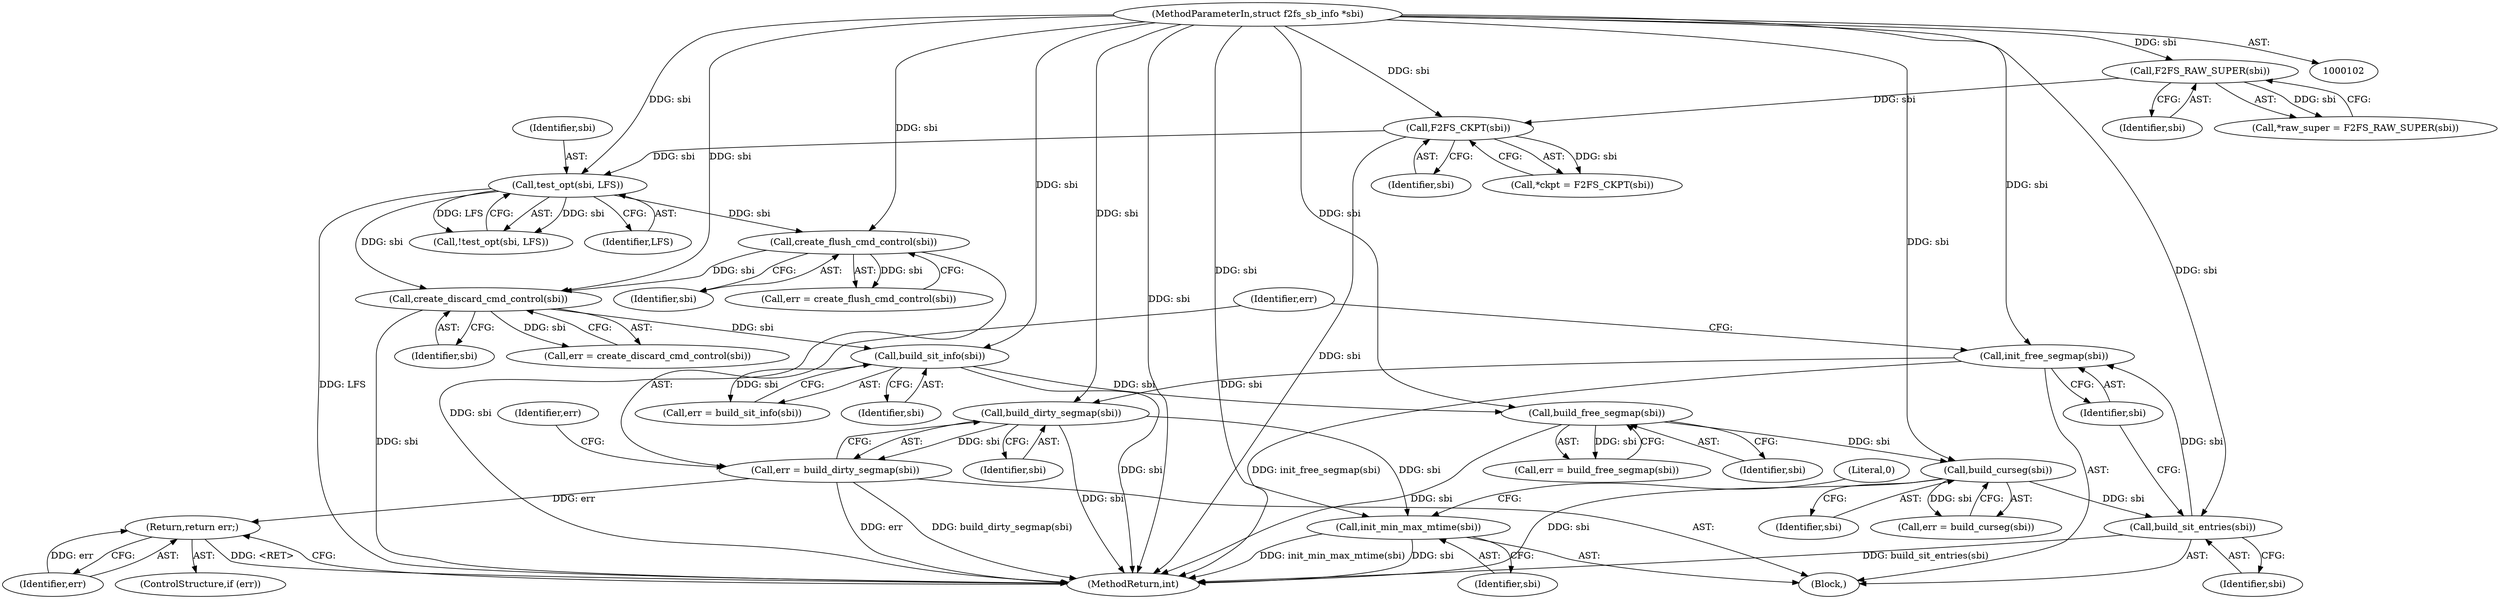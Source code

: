 digraph "0_linux_d4fdf8ba0e5808ba9ad6b44337783bd9935e0982@pointer" {
"1000302" [label="(Call,build_dirty_segmap(sbi))"];
"1000298" [label="(Call,init_free_segmap(sbi))"];
"1000296" [label="(Call,build_sit_entries(sbi))"];
"1000290" [label="(Call,build_curseg(sbi))"];
"1000282" [label="(Call,build_free_segmap(sbi))"];
"1000274" [label="(Call,build_sit_info(sbi))"];
"1000266" [label="(Call,create_discard_cmd_control(sbi))"];
"1000258" [label="(Call,create_flush_cmd_control(sbi))"];
"1000214" [label="(Call,test_opt(sbi, LFS))"];
"1000113" [label="(Call,F2FS_CKPT(sbi))"];
"1000108" [label="(Call,F2FS_RAW_SUPER(sbi))"];
"1000103" [label="(MethodParameterIn,struct f2fs_sb_info *sbi)"];
"1000300" [label="(Call,err = build_dirty_segmap(sbi))"];
"1000306" [label="(Return,return err;)"];
"1000308" [label="(Call,init_min_max_mtime(sbi))"];
"1000114" [label="(Identifier,sbi)"];
"1000298" [label="(Call,init_free_segmap(sbi))"];
"1000266" [label="(Call,create_discard_cmd_control(sbi))"];
"1000213" [label="(Call,!test_opt(sbi, LFS))"];
"1000214" [label="(Call,test_opt(sbi, LFS))"];
"1000113" [label="(Call,F2FS_CKPT(sbi))"];
"1000303" [label="(Identifier,sbi)"];
"1000274" [label="(Call,build_sit_info(sbi))"];
"1000312" [label="(MethodReturn,int)"];
"1000216" [label="(Identifier,LFS)"];
"1000104" [label="(Block,)"];
"1000304" [label="(ControlStructure,if (err))"];
"1000290" [label="(Call,build_curseg(sbi))"];
"1000283" [label="(Identifier,sbi)"];
"1000309" [label="(Identifier,sbi)"];
"1000272" [label="(Call,err = build_sit_info(sbi))"];
"1000311" [label="(Literal,0)"];
"1000215" [label="(Identifier,sbi)"];
"1000275" [label="(Identifier,sbi)"];
"1000297" [label="(Identifier,sbi)"];
"1000306" [label="(Return,return err;)"];
"1000111" [label="(Call,*ckpt = F2FS_CKPT(sbi))"];
"1000296" [label="(Call,build_sit_entries(sbi))"];
"1000307" [label="(Identifier,err)"];
"1000305" [label="(Identifier,err)"];
"1000282" [label="(Call,build_free_segmap(sbi))"];
"1000103" [label="(MethodParameterIn,struct f2fs_sb_info *sbi)"];
"1000301" [label="(Identifier,err)"];
"1000302" [label="(Call,build_dirty_segmap(sbi))"];
"1000291" [label="(Identifier,sbi)"];
"1000259" [label="(Identifier,sbi)"];
"1000264" [label="(Call,err = create_discard_cmd_control(sbi))"];
"1000256" [label="(Call,err = create_flush_cmd_control(sbi))"];
"1000108" [label="(Call,F2FS_RAW_SUPER(sbi))"];
"1000280" [label="(Call,err = build_free_segmap(sbi))"];
"1000267" [label="(Identifier,sbi)"];
"1000300" [label="(Call,err = build_dirty_segmap(sbi))"];
"1000299" [label="(Identifier,sbi)"];
"1000109" [label="(Identifier,sbi)"];
"1000308" [label="(Call,init_min_max_mtime(sbi))"];
"1000106" [label="(Call,*raw_super = F2FS_RAW_SUPER(sbi))"];
"1000288" [label="(Call,err = build_curseg(sbi))"];
"1000258" [label="(Call,create_flush_cmd_control(sbi))"];
"1000302" -> "1000300"  [label="AST: "];
"1000302" -> "1000303"  [label="CFG: "];
"1000303" -> "1000302"  [label="AST: "];
"1000300" -> "1000302"  [label="CFG: "];
"1000302" -> "1000312"  [label="DDG: sbi"];
"1000302" -> "1000300"  [label="DDG: sbi"];
"1000298" -> "1000302"  [label="DDG: sbi"];
"1000103" -> "1000302"  [label="DDG: sbi"];
"1000302" -> "1000308"  [label="DDG: sbi"];
"1000298" -> "1000104"  [label="AST: "];
"1000298" -> "1000299"  [label="CFG: "];
"1000299" -> "1000298"  [label="AST: "];
"1000301" -> "1000298"  [label="CFG: "];
"1000298" -> "1000312"  [label="DDG: init_free_segmap(sbi)"];
"1000296" -> "1000298"  [label="DDG: sbi"];
"1000103" -> "1000298"  [label="DDG: sbi"];
"1000296" -> "1000104"  [label="AST: "];
"1000296" -> "1000297"  [label="CFG: "];
"1000297" -> "1000296"  [label="AST: "];
"1000299" -> "1000296"  [label="CFG: "];
"1000296" -> "1000312"  [label="DDG: build_sit_entries(sbi)"];
"1000290" -> "1000296"  [label="DDG: sbi"];
"1000103" -> "1000296"  [label="DDG: sbi"];
"1000290" -> "1000288"  [label="AST: "];
"1000290" -> "1000291"  [label="CFG: "];
"1000291" -> "1000290"  [label="AST: "];
"1000288" -> "1000290"  [label="CFG: "];
"1000290" -> "1000312"  [label="DDG: sbi"];
"1000290" -> "1000288"  [label="DDG: sbi"];
"1000282" -> "1000290"  [label="DDG: sbi"];
"1000103" -> "1000290"  [label="DDG: sbi"];
"1000282" -> "1000280"  [label="AST: "];
"1000282" -> "1000283"  [label="CFG: "];
"1000283" -> "1000282"  [label="AST: "];
"1000280" -> "1000282"  [label="CFG: "];
"1000282" -> "1000312"  [label="DDG: sbi"];
"1000282" -> "1000280"  [label="DDG: sbi"];
"1000274" -> "1000282"  [label="DDG: sbi"];
"1000103" -> "1000282"  [label="DDG: sbi"];
"1000274" -> "1000272"  [label="AST: "];
"1000274" -> "1000275"  [label="CFG: "];
"1000275" -> "1000274"  [label="AST: "];
"1000272" -> "1000274"  [label="CFG: "];
"1000274" -> "1000312"  [label="DDG: sbi"];
"1000274" -> "1000272"  [label="DDG: sbi"];
"1000266" -> "1000274"  [label="DDG: sbi"];
"1000103" -> "1000274"  [label="DDG: sbi"];
"1000266" -> "1000264"  [label="AST: "];
"1000266" -> "1000267"  [label="CFG: "];
"1000267" -> "1000266"  [label="AST: "];
"1000264" -> "1000266"  [label="CFG: "];
"1000266" -> "1000312"  [label="DDG: sbi"];
"1000266" -> "1000264"  [label="DDG: sbi"];
"1000258" -> "1000266"  [label="DDG: sbi"];
"1000214" -> "1000266"  [label="DDG: sbi"];
"1000103" -> "1000266"  [label="DDG: sbi"];
"1000258" -> "1000256"  [label="AST: "];
"1000258" -> "1000259"  [label="CFG: "];
"1000259" -> "1000258"  [label="AST: "];
"1000256" -> "1000258"  [label="CFG: "];
"1000258" -> "1000312"  [label="DDG: sbi"];
"1000258" -> "1000256"  [label="DDG: sbi"];
"1000214" -> "1000258"  [label="DDG: sbi"];
"1000103" -> "1000258"  [label="DDG: sbi"];
"1000214" -> "1000213"  [label="AST: "];
"1000214" -> "1000216"  [label="CFG: "];
"1000215" -> "1000214"  [label="AST: "];
"1000216" -> "1000214"  [label="AST: "];
"1000213" -> "1000214"  [label="CFG: "];
"1000214" -> "1000312"  [label="DDG: LFS"];
"1000214" -> "1000213"  [label="DDG: sbi"];
"1000214" -> "1000213"  [label="DDG: LFS"];
"1000113" -> "1000214"  [label="DDG: sbi"];
"1000103" -> "1000214"  [label="DDG: sbi"];
"1000113" -> "1000111"  [label="AST: "];
"1000113" -> "1000114"  [label="CFG: "];
"1000114" -> "1000113"  [label="AST: "];
"1000111" -> "1000113"  [label="CFG: "];
"1000113" -> "1000312"  [label="DDG: sbi"];
"1000113" -> "1000111"  [label="DDG: sbi"];
"1000108" -> "1000113"  [label="DDG: sbi"];
"1000103" -> "1000113"  [label="DDG: sbi"];
"1000108" -> "1000106"  [label="AST: "];
"1000108" -> "1000109"  [label="CFG: "];
"1000109" -> "1000108"  [label="AST: "];
"1000106" -> "1000108"  [label="CFG: "];
"1000108" -> "1000106"  [label="DDG: sbi"];
"1000103" -> "1000108"  [label="DDG: sbi"];
"1000103" -> "1000102"  [label="AST: "];
"1000103" -> "1000312"  [label="DDG: sbi"];
"1000103" -> "1000308"  [label="DDG: sbi"];
"1000300" -> "1000104"  [label="AST: "];
"1000301" -> "1000300"  [label="AST: "];
"1000305" -> "1000300"  [label="CFG: "];
"1000300" -> "1000312"  [label="DDG: err"];
"1000300" -> "1000312"  [label="DDG: build_dirty_segmap(sbi)"];
"1000300" -> "1000306"  [label="DDG: err"];
"1000306" -> "1000304"  [label="AST: "];
"1000306" -> "1000307"  [label="CFG: "];
"1000307" -> "1000306"  [label="AST: "];
"1000312" -> "1000306"  [label="CFG: "];
"1000306" -> "1000312"  [label="DDG: <RET>"];
"1000307" -> "1000306"  [label="DDG: err"];
"1000308" -> "1000104"  [label="AST: "];
"1000308" -> "1000309"  [label="CFG: "];
"1000309" -> "1000308"  [label="AST: "];
"1000311" -> "1000308"  [label="CFG: "];
"1000308" -> "1000312"  [label="DDG: sbi"];
"1000308" -> "1000312"  [label="DDG: init_min_max_mtime(sbi)"];
}
